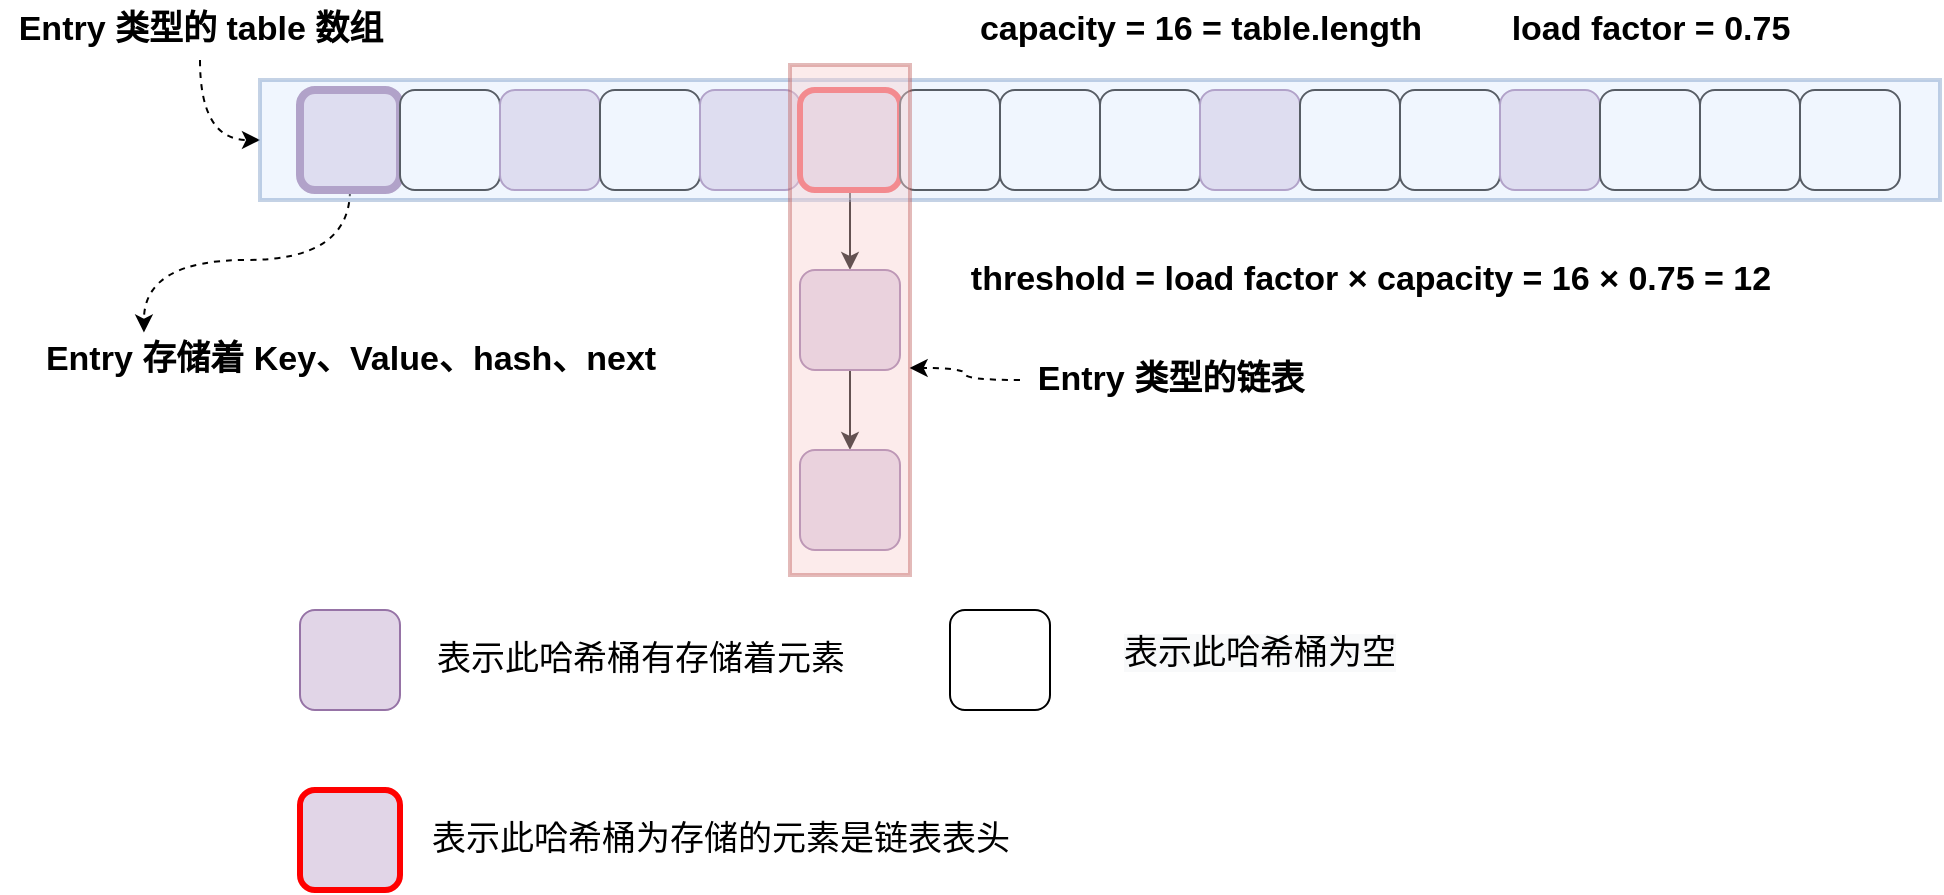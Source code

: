 <mxfile version="18.0.2" type="github">
  <diagram id="uviV5FYBAnu0ZRMX0xin" name="第 1 页">
    <mxGraphModel dx="866" dy="522" grid="1" gridSize="10" guides="1" tooltips="1" connect="1" arrows="1" fold="1" page="1" pageScale="1" pageWidth="827" pageHeight="1169" math="0" shadow="0">
      <root>
        <mxCell id="0" />
        <mxCell id="1" parent="0" />
        <mxCell id="EUJA6euTQluOgph0tRaZ-27" style="edgeStyle=orthogonalEdgeStyle;rounded=0;orthogonalLoop=1;jettySize=auto;html=1;exitX=0.5;exitY=1;exitDx=0;exitDy=0;entryX=0.178;entryY=0.043;entryDx=0;entryDy=0;entryPerimeter=0;fontSize=17;curved=1;dashed=1;" edge="1" parent="1" source="EUJA6euTQluOgph0tRaZ-1" target="EUJA6euTQluOgph0tRaZ-26">
          <mxGeometry relative="1" as="geometry" />
        </mxCell>
        <mxCell id="EUJA6euTQluOgph0tRaZ-1" value="" style="rounded=1;whiteSpace=wrap;html=1;strokeColor=#9673a6;strokeWidth=4;fillColor=#e1d5e7;" vertex="1" parent="1">
          <mxGeometry x="230" y="140" width="50" height="50" as="geometry" />
        </mxCell>
        <mxCell id="EUJA6euTQluOgph0tRaZ-2" value="" style="rounded=1;whiteSpace=wrap;html=1;" vertex="1" parent="1">
          <mxGeometry x="280" y="140" width="50" height="50" as="geometry" />
        </mxCell>
        <mxCell id="EUJA6euTQluOgph0tRaZ-3" value="" style="rounded=1;whiteSpace=wrap;html=1;fillColor=#e1d5e7;strokeColor=#9673a6;" vertex="1" parent="1">
          <mxGeometry x="330" y="140" width="50" height="50" as="geometry" />
        </mxCell>
        <mxCell id="EUJA6euTQluOgph0tRaZ-4" value="" style="rounded=1;whiteSpace=wrap;html=1;" vertex="1" parent="1">
          <mxGeometry x="380" y="140" width="50" height="50" as="geometry" />
        </mxCell>
        <mxCell id="EUJA6euTQluOgph0tRaZ-5" value="" style="rounded=1;whiteSpace=wrap;html=1;fillColor=#e1d5e7;strokeColor=#9673a6;" vertex="1" parent="1">
          <mxGeometry x="430" y="140" width="50" height="50" as="geometry" />
        </mxCell>
        <mxCell id="EUJA6euTQluOgph0tRaZ-24" style="edgeStyle=orthogonalEdgeStyle;rounded=0;orthogonalLoop=1;jettySize=auto;html=1;exitX=0.5;exitY=1;exitDx=0;exitDy=0;entryX=0.5;entryY=0;entryDx=0;entryDy=0;fontSize=17;" edge="1" parent="1" source="EUJA6euTQluOgph0tRaZ-6" target="EUJA6euTQluOgph0tRaZ-20">
          <mxGeometry relative="1" as="geometry" />
        </mxCell>
        <mxCell id="EUJA6euTQluOgph0tRaZ-6" value="" style="rounded=1;whiteSpace=wrap;html=1;labelBorderColor=default;strokeWidth=3;strokeColor=#FF0000;fillColor=#e1d5e7;" vertex="1" parent="1">
          <mxGeometry x="480" y="140" width="50" height="50" as="geometry" />
        </mxCell>
        <mxCell id="EUJA6euTQluOgph0tRaZ-7" value="" style="rounded=1;whiteSpace=wrap;html=1;" vertex="1" parent="1">
          <mxGeometry x="530" y="140" width="50" height="50" as="geometry" />
        </mxCell>
        <mxCell id="EUJA6euTQluOgph0tRaZ-8" value="" style="rounded=1;whiteSpace=wrap;html=1;" vertex="1" parent="1">
          <mxGeometry x="580" y="140" width="50" height="50" as="geometry" />
        </mxCell>
        <mxCell id="EUJA6euTQluOgph0tRaZ-9" value="" style="rounded=1;whiteSpace=wrap;html=1;" vertex="1" parent="1">
          <mxGeometry x="630" y="140" width="50" height="50" as="geometry" />
        </mxCell>
        <mxCell id="EUJA6euTQluOgph0tRaZ-10" value="" style="rounded=1;whiteSpace=wrap;html=1;fillColor=#e1d5e7;strokeColor=#9673a6;" vertex="1" parent="1">
          <mxGeometry x="680" y="140" width="50" height="50" as="geometry" />
        </mxCell>
        <mxCell id="EUJA6euTQluOgph0tRaZ-11" value="" style="rounded=1;whiteSpace=wrap;html=1;" vertex="1" parent="1">
          <mxGeometry x="730" y="140" width="50" height="50" as="geometry" />
        </mxCell>
        <mxCell id="EUJA6euTQluOgph0tRaZ-12" value="" style="rounded=1;whiteSpace=wrap;html=1;" vertex="1" parent="1">
          <mxGeometry x="780" y="140" width="50" height="50" as="geometry" />
        </mxCell>
        <mxCell id="EUJA6euTQluOgph0tRaZ-13" value="" style="rounded=1;whiteSpace=wrap;html=1;fillColor=#e1d5e7;strokeColor=#9673a6;" vertex="1" parent="1">
          <mxGeometry x="830" y="140" width="50" height="50" as="geometry" />
        </mxCell>
        <mxCell id="EUJA6euTQluOgph0tRaZ-14" value="" style="rounded=1;whiteSpace=wrap;html=1;" vertex="1" parent="1">
          <mxGeometry x="880" y="140" width="50" height="50" as="geometry" />
        </mxCell>
        <mxCell id="EUJA6euTQluOgph0tRaZ-15" value="" style="rounded=1;whiteSpace=wrap;html=1;" vertex="1" parent="1">
          <mxGeometry x="930" y="140" width="50" height="50" as="geometry" />
        </mxCell>
        <mxCell id="EUJA6euTQluOgph0tRaZ-16" value="" style="rounded=1;whiteSpace=wrap;html=1;" vertex="1" parent="1">
          <mxGeometry x="980" y="140" width="50" height="50" as="geometry" />
        </mxCell>
        <mxCell id="EUJA6euTQluOgph0tRaZ-30" style="edgeStyle=orthogonalEdgeStyle;curved=1;rounded=0;orthogonalLoop=1;jettySize=auto;html=1;entryX=0;entryY=0.5;entryDx=0;entryDy=0;dashed=1;fontSize=17;" edge="1" parent="1" source="EUJA6euTQluOgph0tRaZ-17" target="EUJA6euTQluOgph0tRaZ-28">
          <mxGeometry relative="1" as="geometry" />
        </mxCell>
        <mxCell id="EUJA6euTQluOgph0tRaZ-17" value="Entry 类型的 table 数组" style="text;html=1;align=center;verticalAlign=middle;resizable=0;points=[];autosize=1;strokeColor=none;fillColor=none;fontSize=17;fontStyle=1" vertex="1" parent="1">
          <mxGeometry x="80" y="95" width="200" height="30" as="geometry" />
        </mxCell>
        <mxCell id="EUJA6euTQluOgph0tRaZ-18" value="capacity = 16 = table.length" style="text;html=1;align=center;verticalAlign=middle;resizable=0;points=[];autosize=1;strokeColor=none;fillColor=none;fontSize=17;fontStyle=1" vertex="1" parent="1">
          <mxGeometry x="560" y="95" width="240" height="30" as="geometry" />
        </mxCell>
        <mxCell id="EUJA6euTQluOgph0tRaZ-19" value="load factor = 0.75" style="text;html=1;align=center;verticalAlign=middle;resizable=0;points=[];autosize=1;strokeColor=none;fillColor=none;fontSize=17;fontStyle=1" vertex="1" parent="1">
          <mxGeometry x="830" y="95" width="150" height="30" as="geometry" />
        </mxCell>
        <mxCell id="EUJA6euTQluOgph0tRaZ-25" style="edgeStyle=orthogonalEdgeStyle;rounded=0;orthogonalLoop=1;jettySize=auto;html=1;exitX=0.5;exitY=1;exitDx=0;exitDy=0;entryX=0.5;entryY=0;entryDx=0;entryDy=0;fontSize=17;" edge="1" parent="1" source="EUJA6euTQluOgph0tRaZ-20" target="EUJA6euTQluOgph0tRaZ-21">
          <mxGeometry relative="1" as="geometry" />
        </mxCell>
        <mxCell id="EUJA6euTQluOgph0tRaZ-20" value="" style="rounded=1;whiteSpace=wrap;html=1;fillColor=#e1d5e7;strokeColor=#9673a6;" vertex="1" parent="1">
          <mxGeometry x="480" y="230" width="50" height="50" as="geometry" />
        </mxCell>
        <mxCell id="EUJA6euTQluOgph0tRaZ-21" value="" style="rounded=1;whiteSpace=wrap;html=1;fillColor=#e1d5e7;strokeColor=#9673a6;" vertex="1" parent="1">
          <mxGeometry x="480" y="320" width="50" height="50" as="geometry" />
        </mxCell>
        <mxCell id="EUJA6euTQluOgph0tRaZ-26" value="Entry 存储着 Key、Value、hash、next" style="text;html=1;align=center;verticalAlign=middle;resizable=0;points=[];autosize=1;strokeColor=none;fillColor=none;fontSize=17;fontStyle=1" vertex="1" parent="1">
          <mxGeometry x="95" y="260" width="320" height="30" as="geometry" />
        </mxCell>
        <mxCell id="EUJA6euTQluOgph0tRaZ-28" value="" style="rounded=0;whiteSpace=wrap;html=1;labelBorderColor=default;fontSize=17;strokeColor=#6c8ebf;strokeWidth=2;labelBackgroundColor=none;fillColor=#dae8fc;opacity=40;" vertex="1" parent="1">
          <mxGeometry x="210" y="135" width="840" height="60" as="geometry" />
        </mxCell>
        <mxCell id="EUJA6euTQluOgph0tRaZ-31" value="" style="rounded=0;whiteSpace=wrap;html=1;labelBackgroundColor=none;labelBorderColor=default;fontSize=17;strokeColor=#b85450;strokeWidth=2;opacity=40;fillColor=#f8cecc;" vertex="1" parent="1">
          <mxGeometry x="475" y="127.5" width="60" height="255" as="geometry" />
        </mxCell>
        <mxCell id="EUJA6euTQluOgph0tRaZ-33" style="edgeStyle=orthogonalEdgeStyle;curved=1;rounded=0;orthogonalLoop=1;jettySize=auto;html=1;entryX=0.997;entryY=0.594;entryDx=0;entryDy=0;entryPerimeter=0;dashed=1;fontSize=17;" edge="1" parent="1" source="EUJA6euTQluOgph0tRaZ-32" target="EUJA6euTQluOgph0tRaZ-31">
          <mxGeometry relative="1" as="geometry" />
        </mxCell>
        <mxCell id="EUJA6euTQluOgph0tRaZ-32" value="Entry 类型的链表" style="text;html=1;align=center;verticalAlign=middle;resizable=0;points=[];autosize=1;strokeColor=none;fillColor=none;fontSize=17;fontStyle=1" vertex="1" parent="1">
          <mxGeometry x="590" y="270" width="150" height="30" as="geometry" />
        </mxCell>
        <mxCell id="EUJA6euTQluOgph0tRaZ-34" value="threshold = load factor × capacity = 16 × 0.75 = 12" style="text;html=1;align=center;verticalAlign=middle;resizable=0;points=[];autosize=1;strokeColor=none;fillColor=none;fontSize=17;fontStyle=1" vertex="1" parent="1">
          <mxGeometry x="555" y="220" width="420" height="30" as="geometry" />
        </mxCell>
        <mxCell id="EUJA6euTQluOgph0tRaZ-36" value="" style="rounded=1;whiteSpace=wrap;html=1;fillColor=#e1d5e7;strokeColor=#9673a6;" vertex="1" parent="1">
          <mxGeometry x="230" y="400" width="50" height="50" as="geometry" />
        </mxCell>
        <mxCell id="EUJA6euTQluOgph0tRaZ-37" value="表示此哈希桶有存储着元素" style="text;html=1;align=center;verticalAlign=middle;resizable=0;points=[];autosize=1;strokeColor=none;fillColor=none;fontSize=17;" vertex="1" parent="1">
          <mxGeometry x="290" y="410" width="220" height="30" as="geometry" />
        </mxCell>
        <mxCell id="EUJA6euTQluOgph0tRaZ-38" value="" style="rounded=1;whiteSpace=wrap;html=1;" vertex="1" parent="1">
          <mxGeometry x="555" y="400" width="50" height="50" as="geometry" />
        </mxCell>
        <mxCell id="EUJA6euTQluOgph0tRaZ-39" value="&lt;span style=&quot;color: rgb(0, 0, 0); font-family: Helvetica; font-size: 17px; font-style: normal; font-variant-ligatures: normal; font-variant-caps: normal; font-weight: 400; letter-spacing: normal; orphans: 2; text-align: center; text-indent: 0px; text-transform: none; widows: 2; word-spacing: 0px; -webkit-text-stroke-width: 0px; background-color: rgb(248, 249, 250); text-decoration-thickness: initial; text-decoration-style: initial; text-decoration-color: initial; float: none; display: inline !important;&quot;&gt;表示此哈希桶为空&lt;/span&gt;" style="text;whiteSpace=wrap;html=1;fontSize=17;" vertex="1" parent="1">
          <mxGeometry x="640" y="405" width="230" height="40" as="geometry" />
        </mxCell>
        <mxCell id="EUJA6euTQluOgph0tRaZ-40" value="" style="rounded=1;whiteSpace=wrap;html=1;labelBorderColor=default;strokeWidth=3;strokeColor=#FF0000;fillColor=#e1d5e7;" vertex="1" parent="1">
          <mxGeometry x="230" y="490" width="50" height="50" as="geometry" />
        </mxCell>
        <mxCell id="EUJA6euTQluOgph0tRaZ-41" value="表示此哈希桶为存储的元素是链表表头" style="text;html=1;align=center;verticalAlign=middle;resizable=0;points=[];autosize=1;strokeColor=none;fillColor=none;fontSize=17;" vertex="1" parent="1">
          <mxGeometry x="290" y="500" width="300" height="30" as="geometry" />
        </mxCell>
      </root>
    </mxGraphModel>
  </diagram>
</mxfile>
